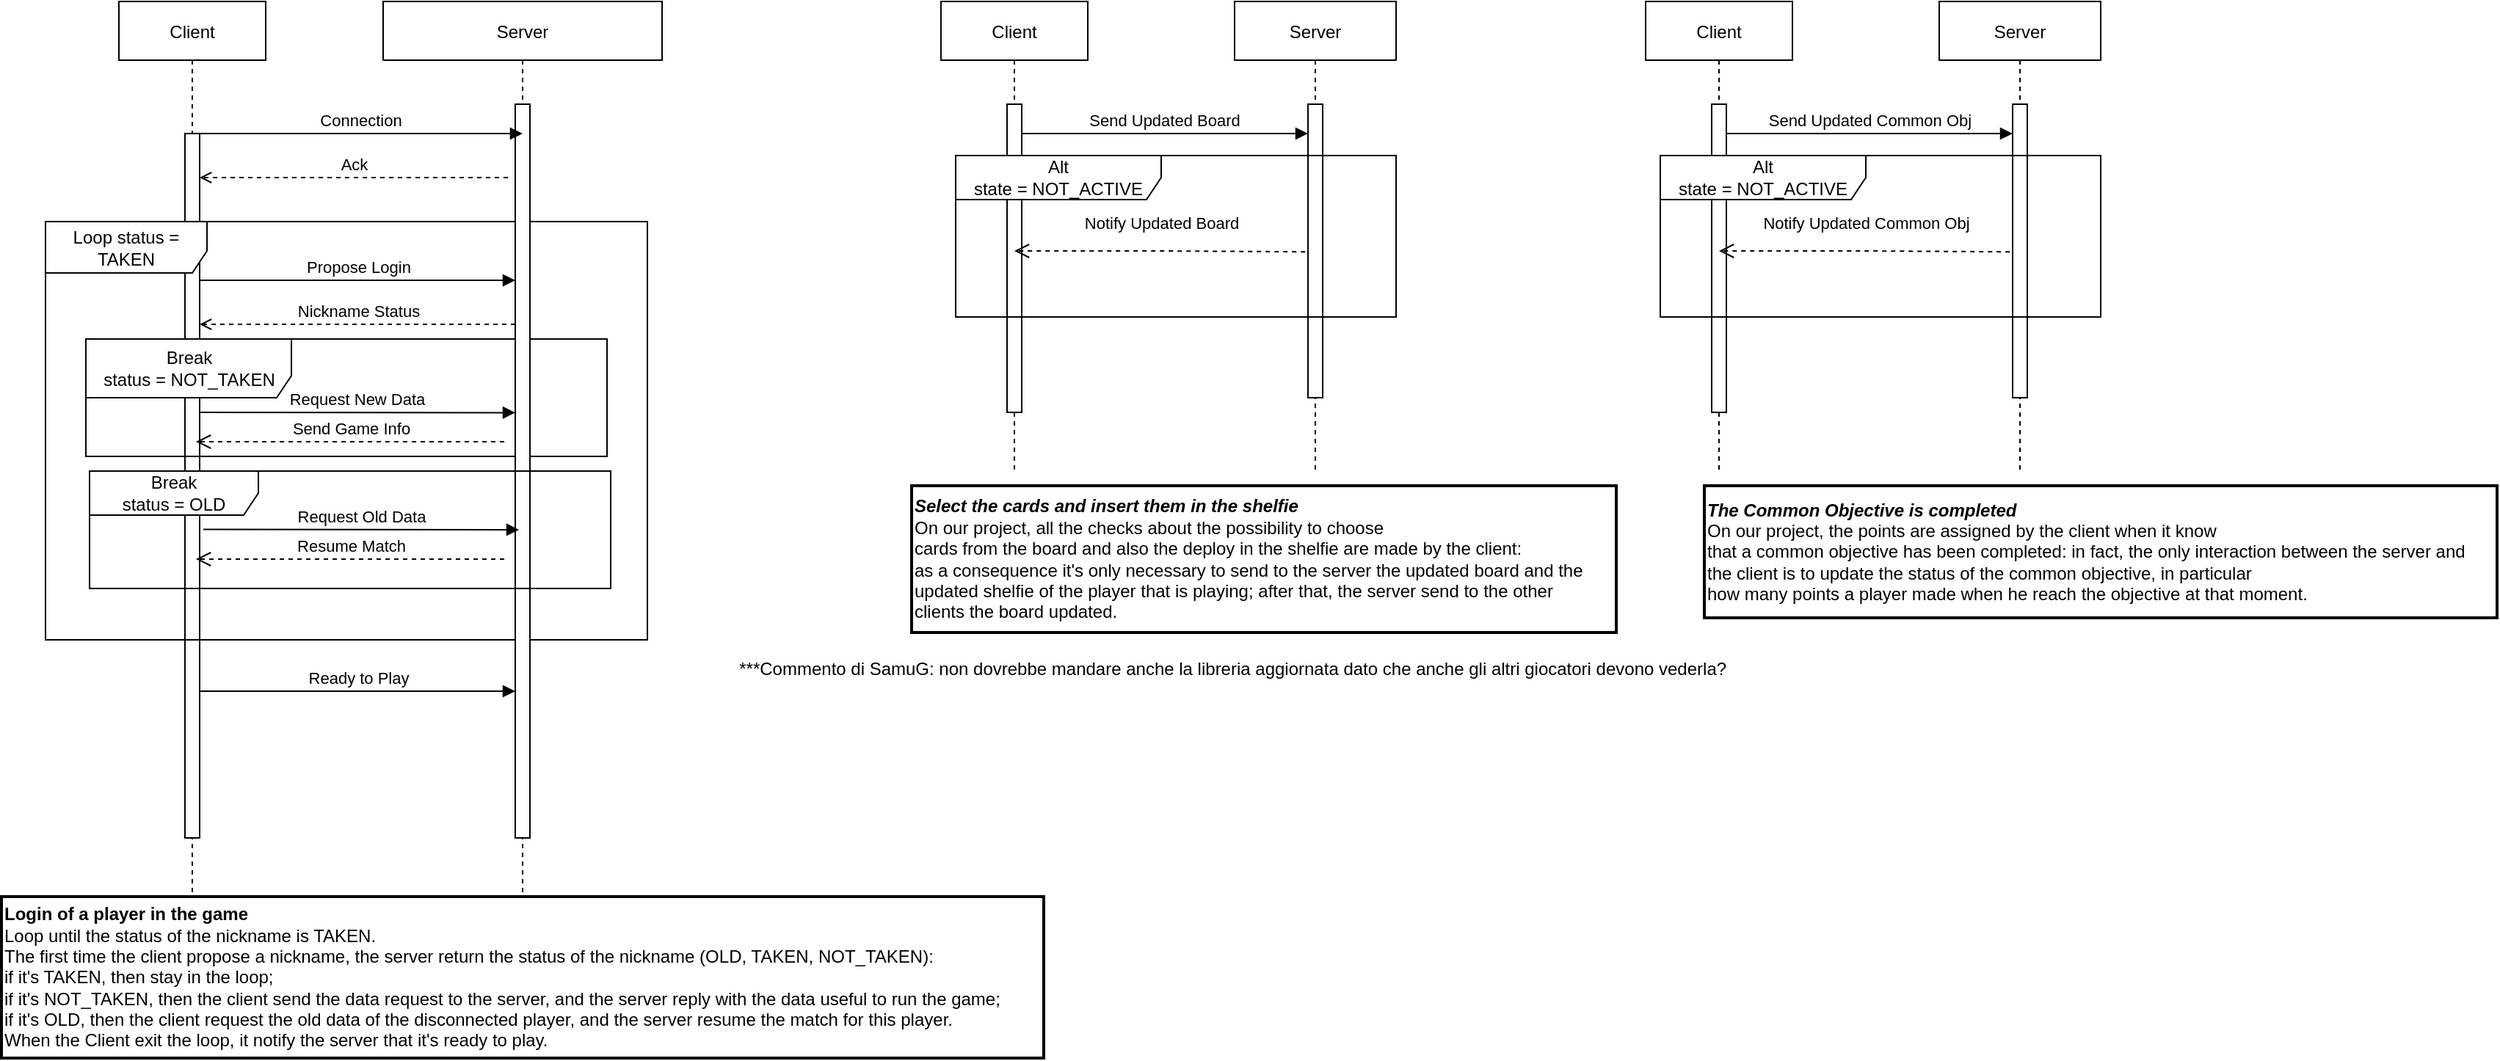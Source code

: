 <mxfile version="20.8.16" type="device"><diagram id="kgpKYQtTHZ0yAKxKKP6v" name="Page-1"><mxGraphModel dx="3276" dy="750" grid="1" gridSize="10" guides="1" tooltips="1" connect="1" arrows="1" fold="1" page="1" pageScale="1" pageWidth="2000" pageHeight="1100" math="0" shadow="0"><root><mxCell id="0"/><mxCell id="1" parent="0"/><mxCell id="3nuBFxr9cyL0pnOWT2aG-1" value="Client" style="shape=umlLifeline;perimeter=lifelinePerimeter;container=1;collapsible=0;recursiveResize=0;rounded=0;shadow=0;strokeWidth=1;" parent="1" vertex="1"><mxGeometry x="80" y="80" width="100" height="610" as="geometry"/></mxCell><mxCell id="3nuBFxr9cyL0pnOWT2aG-2" value="" style="points=[];perimeter=orthogonalPerimeter;rounded=0;shadow=0;strokeWidth=1;" parent="3nuBFxr9cyL0pnOWT2aG-1" vertex="1"><mxGeometry x="45" y="90" width="10" height="480" as="geometry"/></mxCell><mxCell id="xd97Cj7OGT5LDfM5PxOL-47" value="Ready to Play" style="html=1;verticalAlign=bottom;endArrow=block;rounded=0;" parent="3nuBFxr9cyL0pnOWT2aG-1" target="3nuBFxr9cyL0pnOWT2aG-6" edge="1"><mxGeometry width="80" relative="1" as="geometry"><mxPoint x="55" y="470" as="sourcePoint"/><mxPoint x="135" y="470" as="targetPoint"/></mxGeometry></mxCell><mxCell id="xd97Cj7OGT5LDfM5PxOL-17" value="Loop status = TAKEN" style="shape=umlFrame;whiteSpace=wrap;html=1;width=110;height=35;gradientColor=none;" parent="3nuBFxr9cyL0pnOWT2aG-1" vertex="1"><mxGeometry x="-50" y="150" width="410" height="285" as="geometry"/></mxCell><mxCell id="xd97Cj7OGT5LDfM5PxOL-23" value="Break&lt;br&gt;status = NOT_TAKEN" style="shape=umlFrame;whiteSpace=wrap;html=1;width=140;height=40;" parent="3nuBFxr9cyL0pnOWT2aG-1" vertex="1"><mxGeometry x="-22.5" y="230" width="355" height="80" as="geometry"/></mxCell><mxCell id="3nuBFxr9cyL0pnOWT2aG-5" value="Server" style="shape=umlLifeline;perimeter=lifelinePerimeter;container=1;collapsible=0;recursiveResize=0;rounded=0;shadow=0;strokeWidth=1;" parent="1" vertex="1"><mxGeometry x="260" y="80" width="190" height="610" as="geometry"/></mxCell><mxCell id="3nuBFxr9cyL0pnOWT2aG-6" value="" style="points=[];perimeter=orthogonalPerimeter;rounded=0;shadow=0;strokeWidth=1;" parent="3nuBFxr9cyL0pnOWT2aG-5" vertex="1"><mxGeometry x="90" y="70" width="10" height="500" as="geometry"/></mxCell><mxCell id="xd97Cj7OGT5LDfM5PxOL-19" value="Propose Login" style="html=1;verticalAlign=bottom;endArrow=block;rounded=0;" parent="3nuBFxr9cyL0pnOWT2aG-5" target="3nuBFxr9cyL0pnOWT2aG-6" edge="1"><mxGeometry width="80" relative="1" as="geometry"><mxPoint x="-125" y="190" as="sourcePoint"/><mxPoint x="-45" y="190" as="targetPoint"/></mxGeometry></mxCell><mxCell id="xd97Cj7OGT5LDfM5PxOL-20" value="Nickname Status" style="html=1;verticalAlign=bottom;endArrow=open;rounded=0;dashed=1;endFill=0;" parent="3nuBFxr9cyL0pnOWT2aG-5" source="3nuBFxr9cyL0pnOWT2aG-6" edge="1"><mxGeometry width="80" relative="1" as="geometry"><mxPoint x="-65" y="220" as="sourcePoint"/><mxPoint x="-125" y="220" as="targetPoint"/></mxGeometry></mxCell><mxCell id="xd97Cj7OGT5LDfM5PxOL-45" value="Request New Data" style="html=1;verticalAlign=bottom;endArrow=block;rounded=0;endFill=1;" parent="3nuBFxr9cyL0pnOWT2aG-5" edge="1"><mxGeometry relative="1" as="geometry"><mxPoint x="-125.0" y="280.0" as="sourcePoint"/><mxPoint x="90" y="280.2" as="targetPoint"/></mxGeometry></mxCell><mxCell id="xd97Cj7OGT5LDfM5PxOL-46" value="Send Game Info" style="html=1;verticalAlign=bottom;endArrow=open;dashed=1;endSize=8;rounded=0;" parent="3nuBFxr9cyL0pnOWT2aG-5" edge="1"><mxGeometry x="-0.001" relative="1" as="geometry"><mxPoint x="82.5" y="300" as="sourcePoint"/><mxPoint x="-127.5" y="300" as="targetPoint"/><mxPoint as="offset"/></mxGeometry></mxCell><mxCell id="3nuBFxr9cyL0pnOWT2aG-8" value="Connection" style="verticalAlign=bottom;endArrow=block;shadow=0;strokeWidth=1;" parent="1" source="3nuBFxr9cyL0pnOWT2aG-2" edge="1"><mxGeometry relative="1" as="geometry"><mxPoint x="235" y="160" as="sourcePoint"/><mxPoint x="355" y="170" as="targetPoint"/><Array as="points"><mxPoint x="235" y="170"/></Array></mxGeometry></mxCell><mxCell id="xd97Cj7OGT5LDfM5PxOL-16" value="Ack" style="html=1;verticalAlign=bottom;endArrow=open;rounded=0;dashed=1;endFill=0;" parent="1" edge="1"><mxGeometry x="0.0" width="80" relative="1" as="geometry"><mxPoint x="345" y="200" as="sourcePoint"/><mxPoint x="135" y="200" as="targetPoint"/><Array as="points"><mxPoint x="295" y="200"/></Array><mxPoint as="offset"/></mxGeometry></mxCell><mxCell id="xd97Cj7OGT5LDfM5PxOL-41" value="Resume Match" style="html=1;verticalAlign=bottom;endArrow=open;dashed=1;endSize=8;rounded=0;" parent="1" edge="1"><mxGeometry x="-0.001" relative="1" as="geometry"><mxPoint x="342.5" y="460" as="sourcePoint"/><mxPoint x="132.5" y="460" as="targetPoint"/><mxPoint as="offset"/></mxGeometry></mxCell><mxCell id="xd97Cj7OGT5LDfM5PxOL-42" value="Request Old Data" style="html=1;verticalAlign=bottom;endArrow=block;rounded=0;endFill=1;" parent="1" edge="1"><mxGeometry relative="1" as="geometry"><mxPoint x="137.5" y="439.8" as="sourcePoint"/><mxPoint x="352.5" y="440" as="targetPoint"/></mxGeometry></mxCell><mxCell id="xd97Cj7OGT5LDfM5PxOL-49" value="Client" style="shape=umlLifeline;perimeter=lifelinePerimeter;container=1;collapsible=0;recursiveResize=0;rounded=0;shadow=0;strokeWidth=1;" parent="1" vertex="1"><mxGeometry x="640" y="80" width="100" height="320" as="geometry"/></mxCell><mxCell id="xd97Cj7OGT5LDfM5PxOL-50" value="" style="points=[];perimeter=orthogonalPerimeter;rounded=0;shadow=0;strokeWidth=1;" parent="xd97Cj7OGT5LDfM5PxOL-49" vertex="1"><mxGeometry x="45" y="70" width="10" height="210" as="geometry"/></mxCell><mxCell id="xd97Cj7OGT5LDfM5PxOL-52" value="Server" style="shape=umlLifeline;perimeter=lifelinePerimeter;container=1;collapsible=0;recursiveResize=0;rounded=0;shadow=0;strokeWidth=1;" parent="1" vertex="1"><mxGeometry x="840" y="80" width="110" height="320" as="geometry"/></mxCell><mxCell id="xd97Cj7OGT5LDfM5PxOL-53" value="" style="points=[];perimeter=orthogonalPerimeter;rounded=0;shadow=0;strokeWidth=1;" parent="xd97Cj7OGT5LDfM5PxOL-52" vertex="1"><mxGeometry x="50" y="70" width="10" height="200" as="geometry"/></mxCell><mxCell id="xd97Cj7OGT5LDfM5PxOL-72" value="Alt&lt;br&gt;state = NOT_ACTIVE" style="shape=umlFrame;whiteSpace=wrap;html=1;fillStyle=auto;fillColor=default;width=140;height=30;" parent="xd97Cj7OGT5LDfM5PxOL-52" vertex="1"><mxGeometry x="-190" y="105" width="300" height="110" as="geometry"/></mxCell><mxCell id="xd97Cj7OGT5LDfM5PxOL-59" value="Send Updated Board" style="verticalAlign=bottom;endArrow=block;shadow=0;strokeWidth=1;" parent="1" source="xd97Cj7OGT5LDfM5PxOL-50" edge="1"><mxGeometry relative="1" as="geometry"><mxPoint x="795" y="160" as="sourcePoint"/><mxPoint x="890" y="170" as="targetPoint"/><Array as="points"><mxPoint x="795" y="170"/></Array><mxPoint as="offset"/></mxGeometry></mxCell><mxCell id="xd97Cj7OGT5LDfM5PxOL-64" value="Notify Updated Board" style="html=1;verticalAlign=bottom;endArrow=open;dashed=1;endSize=8;rounded=0;exitX=-0.189;exitY=0.503;exitDx=0;exitDy=0;exitPerimeter=0;" parent="1" source="xd97Cj7OGT5LDfM5PxOL-53" edge="1"><mxGeometry x="-0.005" y="-10" relative="1" as="geometry"><mxPoint x="890" y="270" as="sourcePoint"/><mxPoint x="690" y="250" as="targetPoint"/><Array as="points"><mxPoint x="790" y="250"/></Array><mxPoint as="offset"/></mxGeometry></mxCell><mxCell id="xd97Cj7OGT5LDfM5PxOL-73" value="Client" style="shape=umlLifeline;perimeter=lifelinePerimeter;container=1;collapsible=0;recursiveResize=0;rounded=0;shadow=0;strokeWidth=1;" parent="1" vertex="1"><mxGeometry x="1120" y="80" width="100" height="320" as="geometry"/></mxCell><mxCell id="xd97Cj7OGT5LDfM5PxOL-74" value="" style="points=[];perimeter=orthogonalPerimeter;rounded=0;shadow=0;strokeWidth=1;" parent="xd97Cj7OGT5LDfM5PxOL-73" vertex="1"><mxGeometry x="45" y="70" width="10" height="210" as="geometry"/></mxCell><mxCell id="xd97Cj7OGT5LDfM5PxOL-75" value="Server" style="shape=umlLifeline;perimeter=lifelinePerimeter;container=1;collapsible=0;recursiveResize=0;rounded=0;shadow=0;strokeWidth=1;" parent="1" vertex="1"><mxGeometry x="1320" y="80" width="110" height="320" as="geometry"/></mxCell><mxCell id="xd97Cj7OGT5LDfM5PxOL-76" value="" style="points=[];perimeter=orthogonalPerimeter;rounded=0;shadow=0;strokeWidth=1;" parent="xd97Cj7OGT5LDfM5PxOL-75" vertex="1"><mxGeometry x="50" y="70" width="10" height="200" as="geometry"/></mxCell><mxCell id="xd97Cj7OGT5LDfM5PxOL-77" value="Alt&lt;br&gt;state = NOT_ACTIVE" style="shape=umlFrame;whiteSpace=wrap;html=1;fillStyle=auto;fillColor=default;width=140;height=30;" parent="xd97Cj7OGT5LDfM5PxOL-75" vertex="1"><mxGeometry x="-190" y="105" width="300" height="110" as="geometry"/></mxCell><mxCell id="xd97Cj7OGT5LDfM5PxOL-78" value="Send Updated Common Obj" style="verticalAlign=bottom;endArrow=block;shadow=0;strokeWidth=1;" parent="1" source="xd97Cj7OGT5LDfM5PxOL-74" edge="1"><mxGeometry x="0.003" relative="1" as="geometry"><mxPoint x="1275" y="160" as="sourcePoint"/><mxPoint x="1370" y="170" as="targetPoint"/><Array as="points"><mxPoint x="1275" y="170"/></Array><mxPoint as="offset"/></mxGeometry></mxCell><mxCell id="xd97Cj7OGT5LDfM5PxOL-79" value="Notify Updated Common Obj" style="html=1;verticalAlign=bottom;endArrow=open;dashed=1;endSize=8;rounded=0;exitX=-0.189;exitY=0.503;exitDx=0;exitDy=0;exitPerimeter=0;" parent="1" source="xd97Cj7OGT5LDfM5PxOL-76" edge="1"><mxGeometry x="-0.005" y="-10" relative="1" as="geometry"><mxPoint x="1370" y="270" as="sourcePoint"/><mxPoint x="1170" y="250.0" as="targetPoint"/><Array as="points"><mxPoint x="1270" y="250"/></Array><mxPoint as="offset"/></mxGeometry></mxCell><mxCell id="xd97Cj7OGT5LDfM5PxOL-36" value="Break&lt;br&gt;status = OLD" style="shape=umlFrame;whiteSpace=wrap;html=1;fillStyle=auto;fillColor=default;width=115;height=30;swimlaneFillColor=none;" parent="1" vertex="1"><mxGeometry x="60" y="400" width="355" height="80" as="geometry"/></mxCell><mxCell id="3" value="&lt;div style=&quot;&quot;&gt;&lt;div&gt;&lt;b&gt;Login of a player in the game&lt;/b&gt;&lt;/div&gt;&lt;div&gt;Loop until the status of the nickname is TAKEN.&lt;/div&gt;&lt;div&gt;The first time the client propose a nickname, the server return the status of the nickname (OLD, TAKEN, NOT_TAKEN):&amp;nbsp;&lt;/div&gt;&lt;div&gt;if it's TAKEN, then stay in the loop;&lt;/div&gt;&lt;div&gt;if it's NOT_TAKEN, then the client send the data request to the server, and the server reply with the data useful to run the game;&amp;nbsp;&lt;/div&gt;&lt;div&gt;if it's OLD, then the client request the old data of the disconnected player, and the server resume the match for this player.&lt;/div&gt;&lt;div style=&quot;&quot;&gt;When the Client exit the loop, it notify the server that it's ready to play.&lt;/div&gt;&lt;/div&gt;" style="text;html=1;align=left;verticalAlign=middle;resizable=0;points=[];autosize=1;strokeColor=default;fillColor=none;strokeWidth=2;" parent="1" vertex="1"><mxGeometry y="690" width="710" height="110" as="geometry"/></mxCell><mxCell id="10" value="&lt;div&gt;&lt;b&gt;&lt;i&gt;Select the cards and insert them in the shelfie&lt;/i&gt;&lt;/b&gt;&lt;/div&gt;&lt;div&gt;On our project, all the checks about the possibility to choose&amp;nbsp;&lt;/div&gt;&lt;div style=&quot;&quot;&gt;cards from the board and also the deploy in the shelfie are made by the client:&amp;nbsp;&lt;/div&gt;&lt;div&gt;as a consequence it's only necessary to send to the server the updated board and the&amp;nbsp;&lt;/div&gt;&lt;div&gt;updated shelfie of the player that is playing; after that, the server send to the other&amp;nbsp;&lt;/div&gt;&lt;div&gt;clients the board updated.&lt;/div&gt;" style="text;html=1;align=left;verticalAlign=middle;resizable=0;points=[];autosize=1;strokeColor=default;fillColor=none;strokeWidth=2;" parent="1" vertex="1"><mxGeometry x="620" y="410" width="480" height="100" as="geometry"/></mxCell><mxCell id="11" value="&lt;div&gt;&lt;b&gt;&lt;i&gt;The Common Objective is completed&lt;/i&gt;&lt;/b&gt;&lt;/div&gt;&lt;div style=&quot;&quot;&gt;On our project, the points are assigned by the client when it know&amp;nbsp;&lt;/div&gt;&lt;div&gt;that a common objective has been completed: in fact, the only interaction between the server and&amp;nbsp;&lt;/div&gt;&lt;div&gt;the client is to update the status of the common objective, in particular&amp;nbsp;&lt;/div&gt;&lt;div&gt;how many points a player made when he reach the objective at that moment.&lt;/div&gt;" style="text;html=1;align=left;verticalAlign=middle;resizable=0;points=[];autosize=1;strokeColor=default;fillColor=none;strokeWidth=2;" parent="1" vertex="1"><mxGeometry x="1160" y="410" width="540" height="90" as="geometry"/></mxCell><mxCell id="12" value="***Commento di SamuG: non dovrebbe mandare anche la libreria aggiornata dato che anche gli altri giocatori devono vederla?&amp;nbsp;" style="text;html=1;align=center;verticalAlign=middle;resizable=0;points=[];autosize=1;strokeColor=none;fillColor=none;" parent="1" vertex="1"><mxGeometry x="490" y="520" width="700" height="30" as="geometry"/></mxCell></root></mxGraphModel></diagram></mxfile>